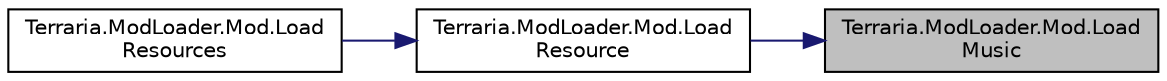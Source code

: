 digraph "Terraria.ModLoader.Mod.LoadMusic"
{
 // LATEX_PDF_SIZE
  edge [fontname="Helvetica",fontsize="10",labelfontname="Helvetica",labelfontsize="10"];
  node [fontname="Helvetica",fontsize="10",shape=record];
  rankdir="RL";
  Node1 [label="Terraria.ModLoader.Mod.Load\lMusic",height=0.2,width=0.4,color="black", fillcolor="grey75", style="filled", fontcolor="black",tooltip=" "];
  Node1 -> Node2 [dir="back",color="midnightblue",fontsize="10",style="solid",fontname="Helvetica"];
  Node2 [label="Terraria.ModLoader.Mod.Load\lResource",height=0.2,width=0.4,color="black", fillcolor="white", style="filled",URL="$class_terraria_1_1_mod_loader_1_1_mod.html#a06060e108c1ffa96c6893671cffe20d3",tooltip="Hook for pre-loading resources"];
  Node2 -> Node3 [dir="back",color="midnightblue",fontsize="10",style="solid",fontname="Helvetica"];
  Node3 [label="Terraria.ModLoader.Mod.Load\lResources",height=0.2,width=0.4,color="black", fillcolor="white", style="filled",URL="$class_terraria_1_1_mod_loader_1_1_mod.html#a6e0e8bff817d6b27299d096b1ac96afd",tooltip=" "];
}
